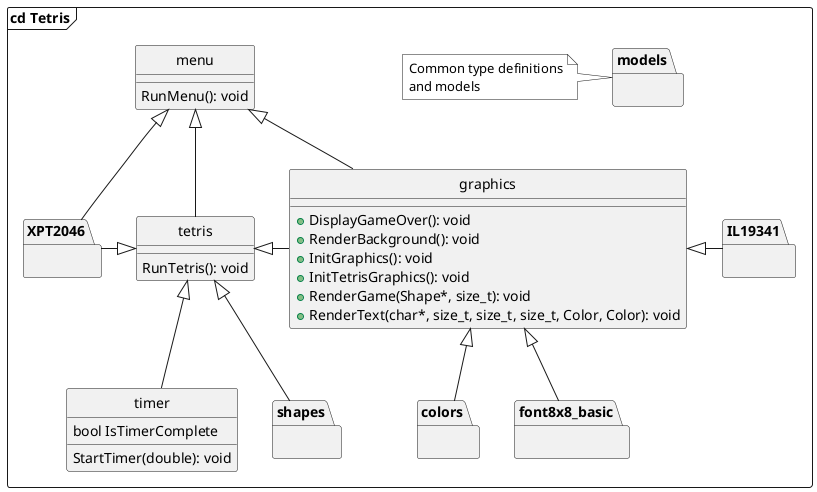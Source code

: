 @startuml
hide circle
top to bottom direction

frame "cd Tetris" {
    package colors {}
    class graphics {
        + DisplayGameOver(): void
        + RenderBackground(): void
        + InitGraphics(): void
        + InitTetrisGraphics(): void
        + RenderGame(Shape*, size_t): void
        + RenderText(char*, size_t, size_t, size_t, Color, Color): void
    }
    package shapes {}
    class tetris {
        RunTetris(): void
    }
    class timer {
        bool IsTimerComplete
        StartTimer(double): void
    }
    class menu {
        RunMenu(): void
    }
    package font8x8_basic {}
    package IL19341 {}
    package XPT2046 {}
    package models {}

    menu <|-- tetris
    menu <|-- graphics
    menu <|-- XPT2046
    tetris <|-- shapes
    tetris <|- graphics
    graphics <|-- colors
    graphics <|-right- IL19341
    graphics <|-- font8x8_basic
    tetris <|-- timer
    tetris <|-left- XPT2046

    note left of models #ffffff
        Common type definitions
        and models
    end note
}
@enduml